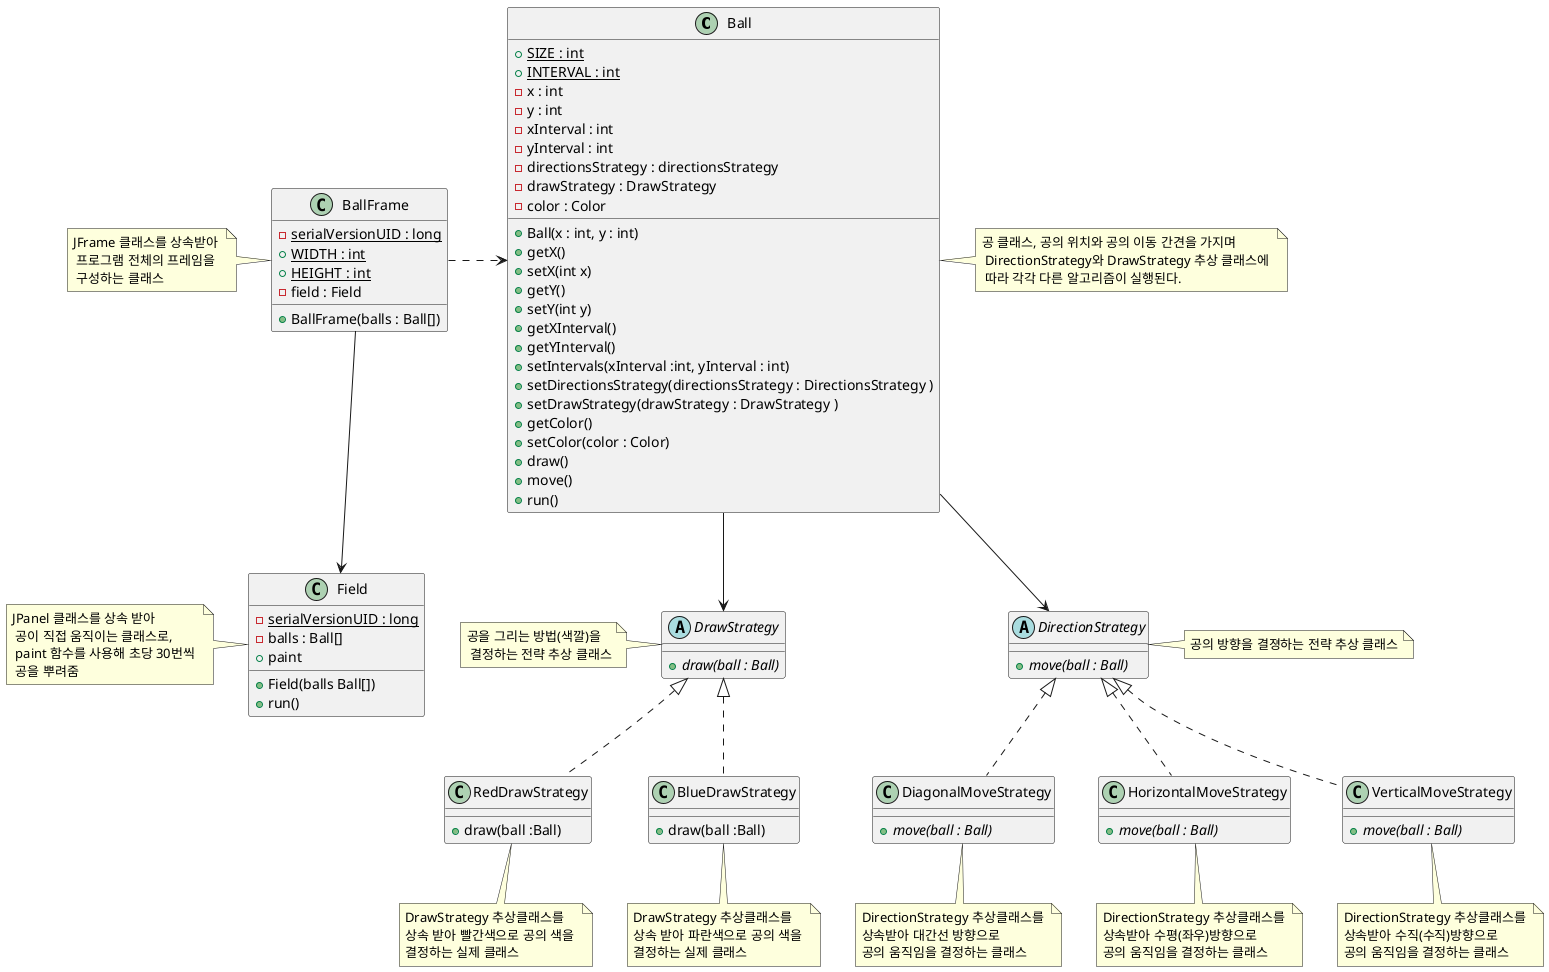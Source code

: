 @startuml
class Ball {
    + {static} SIZE : int
    + {static} INTERVAL : int
    - x : int
    - y : int
    - xInterval : int
    - yInterval : int
    - directionsStrategy : directionsStrategy
    - drawStrategy : DrawStrategy
    - color : Color
    + Ball(x : int, y : int)
    + getX()
    + setX(int x)
    + getY()
    + setY(int y)
    + getXInterval()
    + getYInterval()
    + setIntervals(xInterval :int, yInterval : int)
    + setDirectionsStrategy(directionsStrategy : DirectionsStrategy )
    + setDrawStrategy(drawStrategy : DrawStrategy )
    + getColor()
    + setColor(color : Color)
    + draw()
    + move()
    + run()
}
note right : 공 클래스, 공의 위치와 공의 이동 간견을 가지며 \n DirectionStrategy와 DrawStrategy 추상 클래스에 \n 따라 각각 다른 알고리즘이 실행된다.

class BallFrame {
    - {static} serialVersionUID : long
    + {static} WIDTH : int
    + {static} HEIGHT : int
    - field : Field
    + BallFrame(balls : Ball[])
}
note left : JFrame 클래스를 상속받아 \n 프로그램 전체의 프레임을 \n 구성하는 클래스

class Field {
    - {static} serialVersionUID : long
    - balls : Ball[]
    + Field(balls Ball[])
    + paint
    + run()
}
note left : JPanel 클래스를 상속 받아 \n 공이 직접 움직이는 클래스로, \n paint 함수를 사용해 초당 30번씩 \n 공을 뿌려줌

abstract class DirectionStrategy {
    + {abstract} move(ball : Ball)
}
note right : 공의 방향을 결졍하는 전략 추상 클래스

class HorizontalMoveStrategy {
    + {abstract} move(ball : Ball)
}
note bottom : DirectionStrategy 추상클래스를 \n상속받아 수평(좌우)방향으로 \n공의 움직임을 결정하는 클래스

class VerticalMoveStrategy {
    + {abstract} move(ball : Ball)
}
note bottom : DirectionStrategy 추상클래스를 \n상속받아 수직(수직)방향으로 \n공의 움직임을 결정하는 클래스

class DiagonalMoveStrategy {
    + {abstract} move(ball : Ball)
}
note bottom : DirectionStrategy 추상클래스를 \n상속받아 대간선 방향으로 \n공의 움직임을 결정하는 클래스

abstract class DrawStrategy {
    + {abstract} draw(ball : Ball)
}
note left : 공을 그리는 방법(색깔)을 \n 결정하는 전략 추상 클래스

class RedDrawStrategy {
    + draw(ball :Ball)
}
note bottom : DrawStrategy 추상클래스를 \n상속 받아 빨간색으로 공의 색을 \n결정하는 실제 클래스

class BlueDrawStrategy {
    + draw(ball :Ball)
}
note bottom : DrawStrategy 추상클래스를 \n상속 받아 파란색으로 공의 색을 \n결정하는 실제 클래스

BallFrame .> Ball
BallFrame --> Field

Ball --> DrawStrategy
DrawStrategy <|.. RedDrawStrategy
DrawStrategy <|.. BlueDrawStrategy

Ball --> DirectionStrategy
DirectionStrategy <|.. HorizontalMoveStrategy
DirectionStrategy <|.. VerticalMoveStrategy
DirectionStrategy <|.. DiagonalMoveStrategy

@enduml